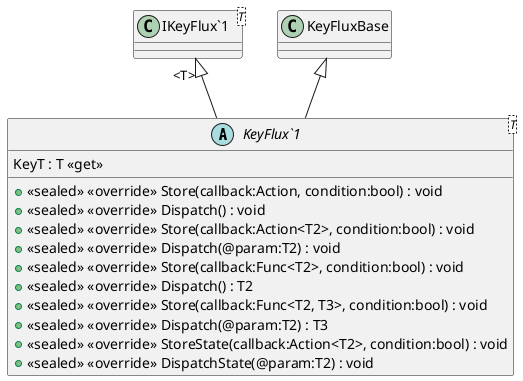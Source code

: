 @startuml
abstract class "KeyFlux`1"<T> {
    KeyT : T <<get>>
    + <<sealed>> <<override>> Store(callback:Action, condition:bool) : void
    + <<sealed>> <<override>> Dispatch() : void
    + <<sealed>> <<override>> Store(callback:Action<T2>, condition:bool) : void
    + <<sealed>> <<override>> Dispatch(@param:T2) : void
    + <<sealed>> <<override>> Store(callback:Func<T2>, condition:bool) : void
    + <<sealed>> <<override>> Dispatch() : T2
    + <<sealed>> <<override>> Store(callback:Func<T2, T3>, condition:bool) : void
    + <<sealed>> <<override>> Dispatch(@param:T2) : T3
    + <<sealed>> <<override>> StoreState(callback:Action<T2>, condition:bool) : void
    + <<sealed>> <<override>> DispatchState(@param:T2) : void
}
class "IKeyFlux`1"<T> {
}
KeyFluxBase <|-- "KeyFlux`1"
"IKeyFlux`1" "<T>" <|-- "KeyFlux`1"
@enduml

